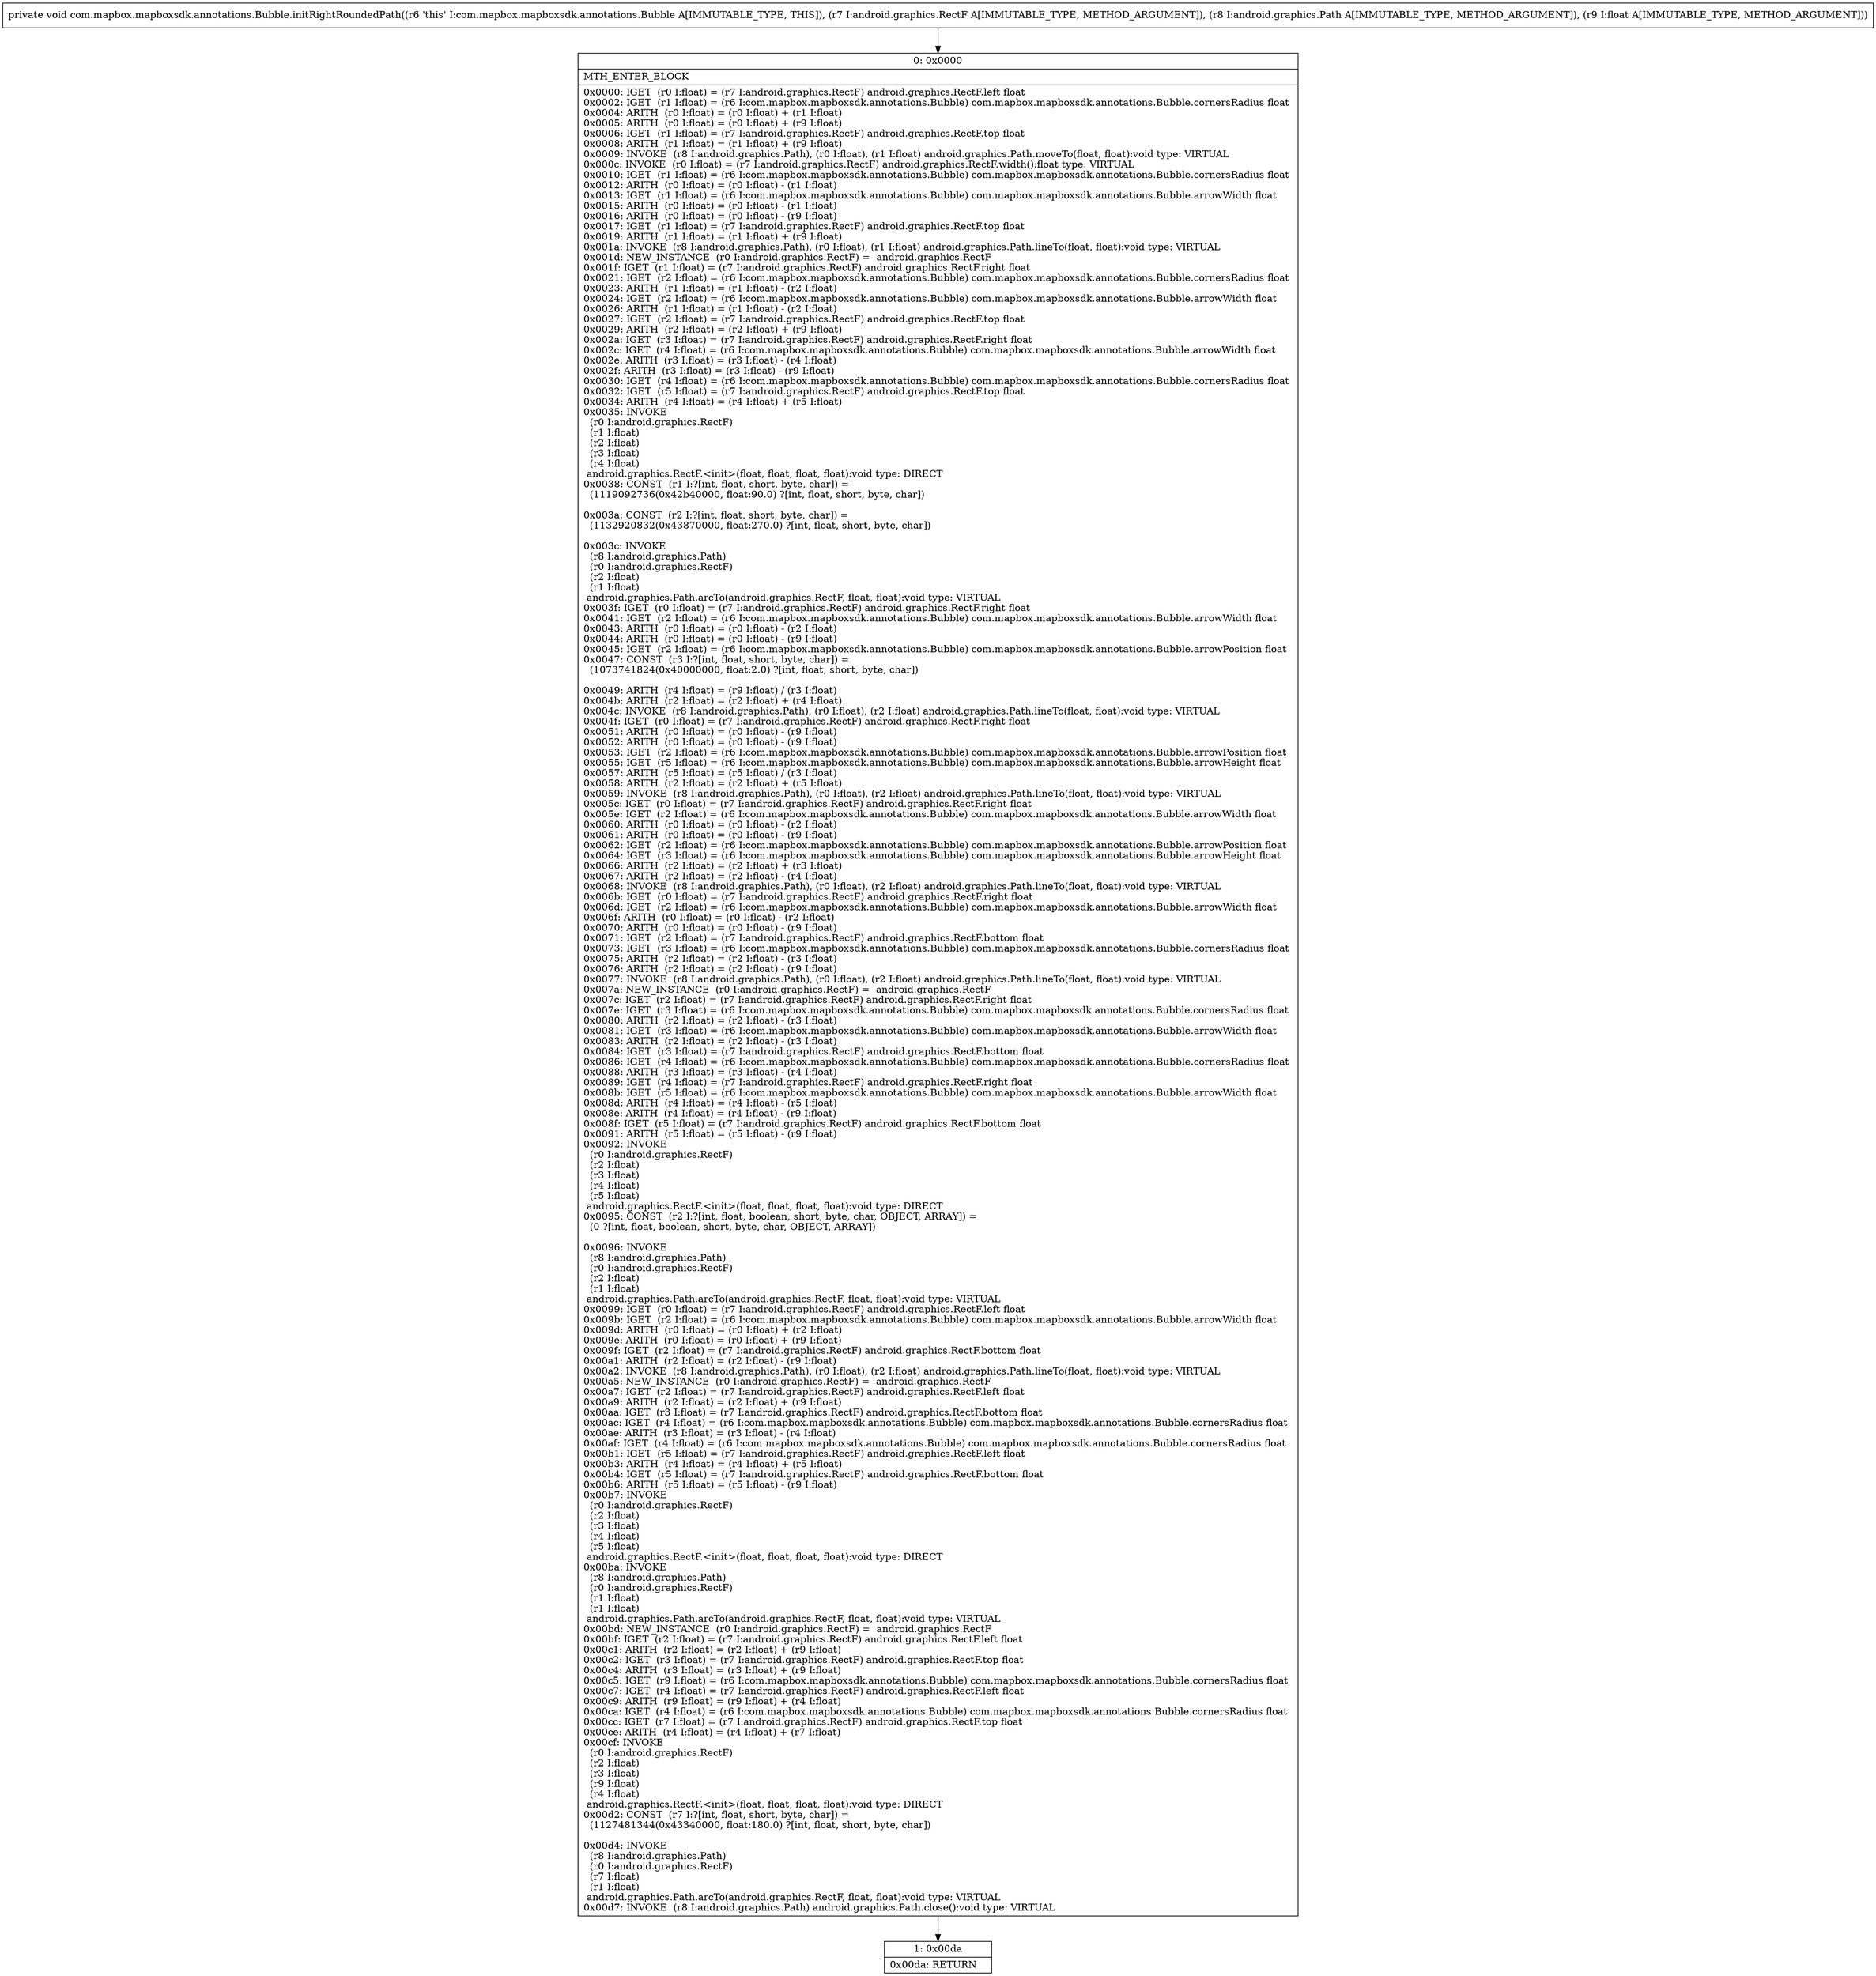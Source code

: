 digraph "CFG forcom.mapbox.mapboxsdk.annotations.Bubble.initRightRoundedPath(Landroid\/graphics\/RectF;Landroid\/graphics\/Path;F)V" {
Node_0 [shape=record,label="{0\:\ 0x0000|MTH_ENTER_BLOCK\l|0x0000: IGET  (r0 I:float) = (r7 I:android.graphics.RectF) android.graphics.RectF.left float \l0x0002: IGET  (r1 I:float) = (r6 I:com.mapbox.mapboxsdk.annotations.Bubble) com.mapbox.mapboxsdk.annotations.Bubble.cornersRadius float \l0x0004: ARITH  (r0 I:float) = (r0 I:float) + (r1 I:float) \l0x0005: ARITH  (r0 I:float) = (r0 I:float) + (r9 I:float) \l0x0006: IGET  (r1 I:float) = (r7 I:android.graphics.RectF) android.graphics.RectF.top float \l0x0008: ARITH  (r1 I:float) = (r1 I:float) + (r9 I:float) \l0x0009: INVOKE  (r8 I:android.graphics.Path), (r0 I:float), (r1 I:float) android.graphics.Path.moveTo(float, float):void type: VIRTUAL \l0x000c: INVOKE  (r0 I:float) = (r7 I:android.graphics.RectF) android.graphics.RectF.width():float type: VIRTUAL \l0x0010: IGET  (r1 I:float) = (r6 I:com.mapbox.mapboxsdk.annotations.Bubble) com.mapbox.mapboxsdk.annotations.Bubble.cornersRadius float \l0x0012: ARITH  (r0 I:float) = (r0 I:float) \- (r1 I:float) \l0x0013: IGET  (r1 I:float) = (r6 I:com.mapbox.mapboxsdk.annotations.Bubble) com.mapbox.mapboxsdk.annotations.Bubble.arrowWidth float \l0x0015: ARITH  (r0 I:float) = (r0 I:float) \- (r1 I:float) \l0x0016: ARITH  (r0 I:float) = (r0 I:float) \- (r9 I:float) \l0x0017: IGET  (r1 I:float) = (r7 I:android.graphics.RectF) android.graphics.RectF.top float \l0x0019: ARITH  (r1 I:float) = (r1 I:float) + (r9 I:float) \l0x001a: INVOKE  (r8 I:android.graphics.Path), (r0 I:float), (r1 I:float) android.graphics.Path.lineTo(float, float):void type: VIRTUAL \l0x001d: NEW_INSTANCE  (r0 I:android.graphics.RectF) =  android.graphics.RectF \l0x001f: IGET  (r1 I:float) = (r7 I:android.graphics.RectF) android.graphics.RectF.right float \l0x0021: IGET  (r2 I:float) = (r6 I:com.mapbox.mapboxsdk.annotations.Bubble) com.mapbox.mapboxsdk.annotations.Bubble.cornersRadius float \l0x0023: ARITH  (r1 I:float) = (r1 I:float) \- (r2 I:float) \l0x0024: IGET  (r2 I:float) = (r6 I:com.mapbox.mapboxsdk.annotations.Bubble) com.mapbox.mapboxsdk.annotations.Bubble.arrowWidth float \l0x0026: ARITH  (r1 I:float) = (r1 I:float) \- (r2 I:float) \l0x0027: IGET  (r2 I:float) = (r7 I:android.graphics.RectF) android.graphics.RectF.top float \l0x0029: ARITH  (r2 I:float) = (r2 I:float) + (r9 I:float) \l0x002a: IGET  (r3 I:float) = (r7 I:android.graphics.RectF) android.graphics.RectF.right float \l0x002c: IGET  (r4 I:float) = (r6 I:com.mapbox.mapboxsdk.annotations.Bubble) com.mapbox.mapboxsdk.annotations.Bubble.arrowWidth float \l0x002e: ARITH  (r3 I:float) = (r3 I:float) \- (r4 I:float) \l0x002f: ARITH  (r3 I:float) = (r3 I:float) \- (r9 I:float) \l0x0030: IGET  (r4 I:float) = (r6 I:com.mapbox.mapboxsdk.annotations.Bubble) com.mapbox.mapboxsdk.annotations.Bubble.cornersRadius float \l0x0032: IGET  (r5 I:float) = (r7 I:android.graphics.RectF) android.graphics.RectF.top float \l0x0034: ARITH  (r4 I:float) = (r4 I:float) + (r5 I:float) \l0x0035: INVOKE  \l  (r0 I:android.graphics.RectF)\l  (r1 I:float)\l  (r2 I:float)\l  (r3 I:float)\l  (r4 I:float)\l android.graphics.RectF.\<init\>(float, float, float, float):void type: DIRECT \l0x0038: CONST  (r1 I:?[int, float, short, byte, char]) = \l  (1119092736(0x42b40000, float:90.0) ?[int, float, short, byte, char])\l \l0x003a: CONST  (r2 I:?[int, float, short, byte, char]) = \l  (1132920832(0x43870000, float:270.0) ?[int, float, short, byte, char])\l \l0x003c: INVOKE  \l  (r8 I:android.graphics.Path)\l  (r0 I:android.graphics.RectF)\l  (r2 I:float)\l  (r1 I:float)\l android.graphics.Path.arcTo(android.graphics.RectF, float, float):void type: VIRTUAL \l0x003f: IGET  (r0 I:float) = (r7 I:android.graphics.RectF) android.graphics.RectF.right float \l0x0041: IGET  (r2 I:float) = (r6 I:com.mapbox.mapboxsdk.annotations.Bubble) com.mapbox.mapboxsdk.annotations.Bubble.arrowWidth float \l0x0043: ARITH  (r0 I:float) = (r0 I:float) \- (r2 I:float) \l0x0044: ARITH  (r0 I:float) = (r0 I:float) \- (r9 I:float) \l0x0045: IGET  (r2 I:float) = (r6 I:com.mapbox.mapboxsdk.annotations.Bubble) com.mapbox.mapboxsdk.annotations.Bubble.arrowPosition float \l0x0047: CONST  (r3 I:?[int, float, short, byte, char]) = \l  (1073741824(0x40000000, float:2.0) ?[int, float, short, byte, char])\l \l0x0049: ARITH  (r4 I:float) = (r9 I:float) \/ (r3 I:float) \l0x004b: ARITH  (r2 I:float) = (r2 I:float) + (r4 I:float) \l0x004c: INVOKE  (r8 I:android.graphics.Path), (r0 I:float), (r2 I:float) android.graphics.Path.lineTo(float, float):void type: VIRTUAL \l0x004f: IGET  (r0 I:float) = (r7 I:android.graphics.RectF) android.graphics.RectF.right float \l0x0051: ARITH  (r0 I:float) = (r0 I:float) \- (r9 I:float) \l0x0052: ARITH  (r0 I:float) = (r0 I:float) \- (r9 I:float) \l0x0053: IGET  (r2 I:float) = (r6 I:com.mapbox.mapboxsdk.annotations.Bubble) com.mapbox.mapboxsdk.annotations.Bubble.arrowPosition float \l0x0055: IGET  (r5 I:float) = (r6 I:com.mapbox.mapboxsdk.annotations.Bubble) com.mapbox.mapboxsdk.annotations.Bubble.arrowHeight float \l0x0057: ARITH  (r5 I:float) = (r5 I:float) \/ (r3 I:float) \l0x0058: ARITH  (r2 I:float) = (r2 I:float) + (r5 I:float) \l0x0059: INVOKE  (r8 I:android.graphics.Path), (r0 I:float), (r2 I:float) android.graphics.Path.lineTo(float, float):void type: VIRTUAL \l0x005c: IGET  (r0 I:float) = (r7 I:android.graphics.RectF) android.graphics.RectF.right float \l0x005e: IGET  (r2 I:float) = (r6 I:com.mapbox.mapboxsdk.annotations.Bubble) com.mapbox.mapboxsdk.annotations.Bubble.arrowWidth float \l0x0060: ARITH  (r0 I:float) = (r0 I:float) \- (r2 I:float) \l0x0061: ARITH  (r0 I:float) = (r0 I:float) \- (r9 I:float) \l0x0062: IGET  (r2 I:float) = (r6 I:com.mapbox.mapboxsdk.annotations.Bubble) com.mapbox.mapboxsdk.annotations.Bubble.arrowPosition float \l0x0064: IGET  (r3 I:float) = (r6 I:com.mapbox.mapboxsdk.annotations.Bubble) com.mapbox.mapboxsdk.annotations.Bubble.arrowHeight float \l0x0066: ARITH  (r2 I:float) = (r2 I:float) + (r3 I:float) \l0x0067: ARITH  (r2 I:float) = (r2 I:float) \- (r4 I:float) \l0x0068: INVOKE  (r8 I:android.graphics.Path), (r0 I:float), (r2 I:float) android.graphics.Path.lineTo(float, float):void type: VIRTUAL \l0x006b: IGET  (r0 I:float) = (r7 I:android.graphics.RectF) android.graphics.RectF.right float \l0x006d: IGET  (r2 I:float) = (r6 I:com.mapbox.mapboxsdk.annotations.Bubble) com.mapbox.mapboxsdk.annotations.Bubble.arrowWidth float \l0x006f: ARITH  (r0 I:float) = (r0 I:float) \- (r2 I:float) \l0x0070: ARITH  (r0 I:float) = (r0 I:float) \- (r9 I:float) \l0x0071: IGET  (r2 I:float) = (r7 I:android.graphics.RectF) android.graphics.RectF.bottom float \l0x0073: IGET  (r3 I:float) = (r6 I:com.mapbox.mapboxsdk.annotations.Bubble) com.mapbox.mapboxsdk.annotations.Bubble.cornersRadius float \l0x0075: ARITH  (r2 I:float) = (r2 I:float) \- (r3 I:float) \l0x0076: ARITH  (r2 I:float) = (r2 I:float) \- (r9 I:float) \l0x0077: INVOKE  (r8 I:android.graphics.Path), (r0 I:float), (r2 I:float) android.graphics.Path.lineTo(float, float):void type: VIRTUAL \l0x007a: NEW_INSTANCE  (r0 I:android.graphics.RectF) =  android.graphics.RectF \l0x007c: IGET  (r2 I:float) = (r7 I:android.graphics.RectF) android.graphics.RectF.right float \l0x007e: IGET  (r3 I:float) = (r6 I:com.mapbox.mapboxsdk.annotations.Bubble) com.mapbox.mapboxsdk.annotations.Bubble.cornersRadius float \l0x0080: ARITH  (r2 I:float) = (r2 I:float) \- (r3 I:float) \l0x0081: IGET  (r3 I:float) = (r6 I:com.mapbox.mapboxsdk.annotations.Bubble) com.mapbox.mapboxsdk.annotations.Bubble.arrowWidth float \l0x0083: ARITH  (r2 I:float) = (r2 I:float) \- (r3 I:float) \l0x0084: IGET  (r3 I:float) = (r7 I:android.graphics.RectF) android.graphics.RectF.bottom float \l0x0086: IGET  (r4 I:float) = (r6 I:com.mapbox.mapboxsdk.annotations.Bubble) com.mapbox.mapboxsdk.annotations.Bubble.cornersRadius float \l0x0088: ARITH  (r3 I:float) = (r3 I:float) \- (r4 I:float) \l0x0089: IGET  (r4 I:float) = (r7 I:android.graphics.RectF) android.graphics.RectF.right float \l0x008b: IGET  (r5 I:float) = (r6 I:com.mapbox.mapboxsdk.annotations.Bubble) com.mapbox.mapboxsdk.annotations.Bubble.arrowWidth float \l0x008d: ARITH  (r4 I:float) = (r4 I:float) \- (r5 I:float) \l0x008e: ARITH  (r4 I:float) = (r4 I:float) \- (r9 I:float) \l0x008f: IGET  (r5 I:float) = (r7 I:android.graphics.RectF) android.graphics.RectF.bottom float \l0x0091: ARITH  (r5 I:float) = (r5 I:float) \- (r9 I:float) \l0x0092: INVOKE  \l  (r0 I:android.graphics.RectF)\l  (r2 I:float)\l  (r3 I:float)\l  (r4 I:float)\l  (r5 I:float)\l android.graphics.RectF.\<init\>(float, float, float, float):void type: DIRECT \l0x0095: CONST  (r2 I:?[int, float, boolean, short, byte, char, OBJECT, ARRAY]) = \l  (0 ?[int, float, boolean, short, byte, char, OBJECT, ARRAY])\l \l0x0096: INVOKE  \l  (r8 I:android.graphics.Path)\l  (r0 I:android.graphics.RectF)\l  (r2 I:float)\l  (r1 I:float)\l android.graphics.Path.arcTo(android.graphics.RectF, float, float):void type: VIRTUAL \l0x0099: IGET  (r0 I:float) = (r7 I:android.graphics.RectF) android.graphics.RectF.left float \l0x009b: IGET  (r2 I:float) = (r6 I:com.mapbox.mapboxsdk.annotations.Bubble) com.mapbox.mapboxsdk.annotations.Bubble.arrowWidth float \l0x009d: ARITH  (r0 I:float) = (r0 I:float) + (r2 I:float) \l0x009e: ARITH  (r0 I:float) = (r0 I:float) + (r9 I:float) \l0x009f: IGET  (r2 I:float) = (r7 I:android.graphics.RectF) android.graphics.RectF.bottom float \l0x00a1: ARITH  (r2 I:float) = (r2 I:float) \- (r9 I:float) \l0x00a2: INVOKE  (r8 I:android.graphics.Path), (r0 I:float), (r2 I:float) android.graphics.Path.lineTo(float, float):void type: VIRTUAL \l0x00a5: NEW_INSTANCE  (r0 I:android.graphics.RectF) =  android.graphics.RectF \l0x00a7: IGET  (r2 I:float) = (r7 I:android.graphics.RectF) android.graphics.RectF.left float \l0x00a9: ARITH  (r2 I:float) = (r2 I:float) + (r9 I:float) \l0x00aa: IGET  (r3 I:float) = (r7 I:android.graphics.RectF) android.graphics.RectF.bottom float \l0x00ac: IGET  (r4 I:float) = (r6 I:com.mapbox.mapboxsdk.annotations.Bubble) com.mapbox.mapboxsdk.annotations.Bubble.cornersRadius float \l0x00ae: ARITH  (r3 I:float) = (r3 I:float) \- (r4 I:float) \l0x00af: IGET  (r4 I:float) = (r6 I:com.mapbox.mapboxsdk.annotations.Bubble) com.mapbox.mapboxsdk.annotations.Bubble.cornersRadius float \l0x00b1: IGET  (r5 I:float) = (r7 I:android.graphics.RectF) android.graphics.RectF.left float \l0x00b3: ARITH  (r4 I:float) = (r4 I:float) + (r5 I:float) \l0x00b4: IGET  (r5 I:float) = (r7 I:android.graphics.RectF) android.graphics.RectF.bottom float \l0x00b6: ARITH  (r5 I:float) = (r5 I:float) \- (r9 I:float) \l0x00b7: INVOKE  \l  (r0 I:android.graphics.RectF)\l  (r2 I:float)\l  (r3 I:float)\l  (r4 I:float)\l  (r5 I:float)\l android.graphics.RectF.\<init\>(float, float, float, float):void type: DIRECT \l0x00ba: INVOKE  \l  (r8 I:android.graphics.Path)\l  (r0 I:android.graphics.RectF)\l  (r1 I:float)\l  (r1 I:float)\l android.graphics.Path.arcTo(android.graphics.RectF, float, float):void type: VIRTUAL \l0x00bd: NEW_INSTANCE  (r0 I:android.graphics.RectF) =  android.graphics.RectF \l0x00bf: IGET  (r2 I:float) = (r7 I:android.graphics.RectF) android.graphics.RectF.left float \l0x00c1: ARITH  (r2 I:float) = (r2 I:float) + (r9 I:float) \l0x00c2: IGET  (r3 I:float) = (r7 I:android.graphics.RectF) android.graphics.RectF.top float \l0x00c4: ARITH  (r3 I:float) = (r3 I:float) + (r9 I:float) \l0x00c5: IGET  (r9 I:float) = (r6 I:com.mapbox.mapboxsdk.annotations.Bubble) com.mapbox.mapboxsdk.annotations.Bubble.cornersRadius float \l0x00c7: IGET  (r4 I:float) = (r7 I:android.graphics.RectF) android.graphics.RectF.left float \l0x00c9: ARITH  (r9 I:float) = (r9 I:float) + (r4 I:float) \l0x00ca: IGET  (r4 I:float) = (r6 I:com.mapbox.mapboxsdk.annotations.Bubble) com.mapbox.mapboxsdk.annotations.Bubble.cornersRadius float \l0x00cc: IGET  (r7 I:float) = (r7 I:android.graphics.RectF) android.graphics.RectF.top float \l0x00ce: ARITH  (r4 I:float) = (r4 I:float) + (r7 I:float) \l0x00cf: INVOKE  \l  (r0 I:android.graphics.RectF)\l  (r2 I:float)\l  (r3 I:float)\l  (r9 I:float)\l  (r4 I:float)\l android.graphics.RectF.\<init\>(float, float, float, float):void type: DIRECT \l0x00d2: CONST  (r7 I:?[int, float, short, byte, char]) = \l  (1127481344(0x43340000, float:180.0) ?[int, float, short, byte, char])\l \l0x00d4: INVOKE  \l  (r8 I:android.graphics.Path)\l  (r0 I:android.graphics.RectF)\l  (r7 I:float)\l  (r1 I:float)\l android.graphics.Path.arcTo(android.graphics.RectF, float, float):void type: VIRTUAL \l0x00d7: INVOKE  (r8 I:android.graphics.Path) android.graphics.Path.close():void type: VIRTUAL \l}"];
Node_1 [shape=record,label="{1\:\ 0x00da|0x00da: RETURN   \l}"];
MethodNode[shape=record,label="{private void com.mapbox.mapboxsdk.annotations.Bubble.initRightRoundedPath((r6 'this' I:com.mapbox.mapboxsdk.annotations.Bubble A[IMMUTABLE_TYPE, THIS]), (r7 I:android.graphics.RectF A[IMMUTABLE_TYPE, METHOD_ARGUMENT]), (r8 I:android.graphics.Path A[IMMUTABLE_TYPE, METHOD_ARGUMENT]), (r9 I:float A[IMMUTABLE_TYPE, METHOD_ARGUMENT])) }"];
MethodNode -> Node_0;
Node_0 -> Node_1;
}

